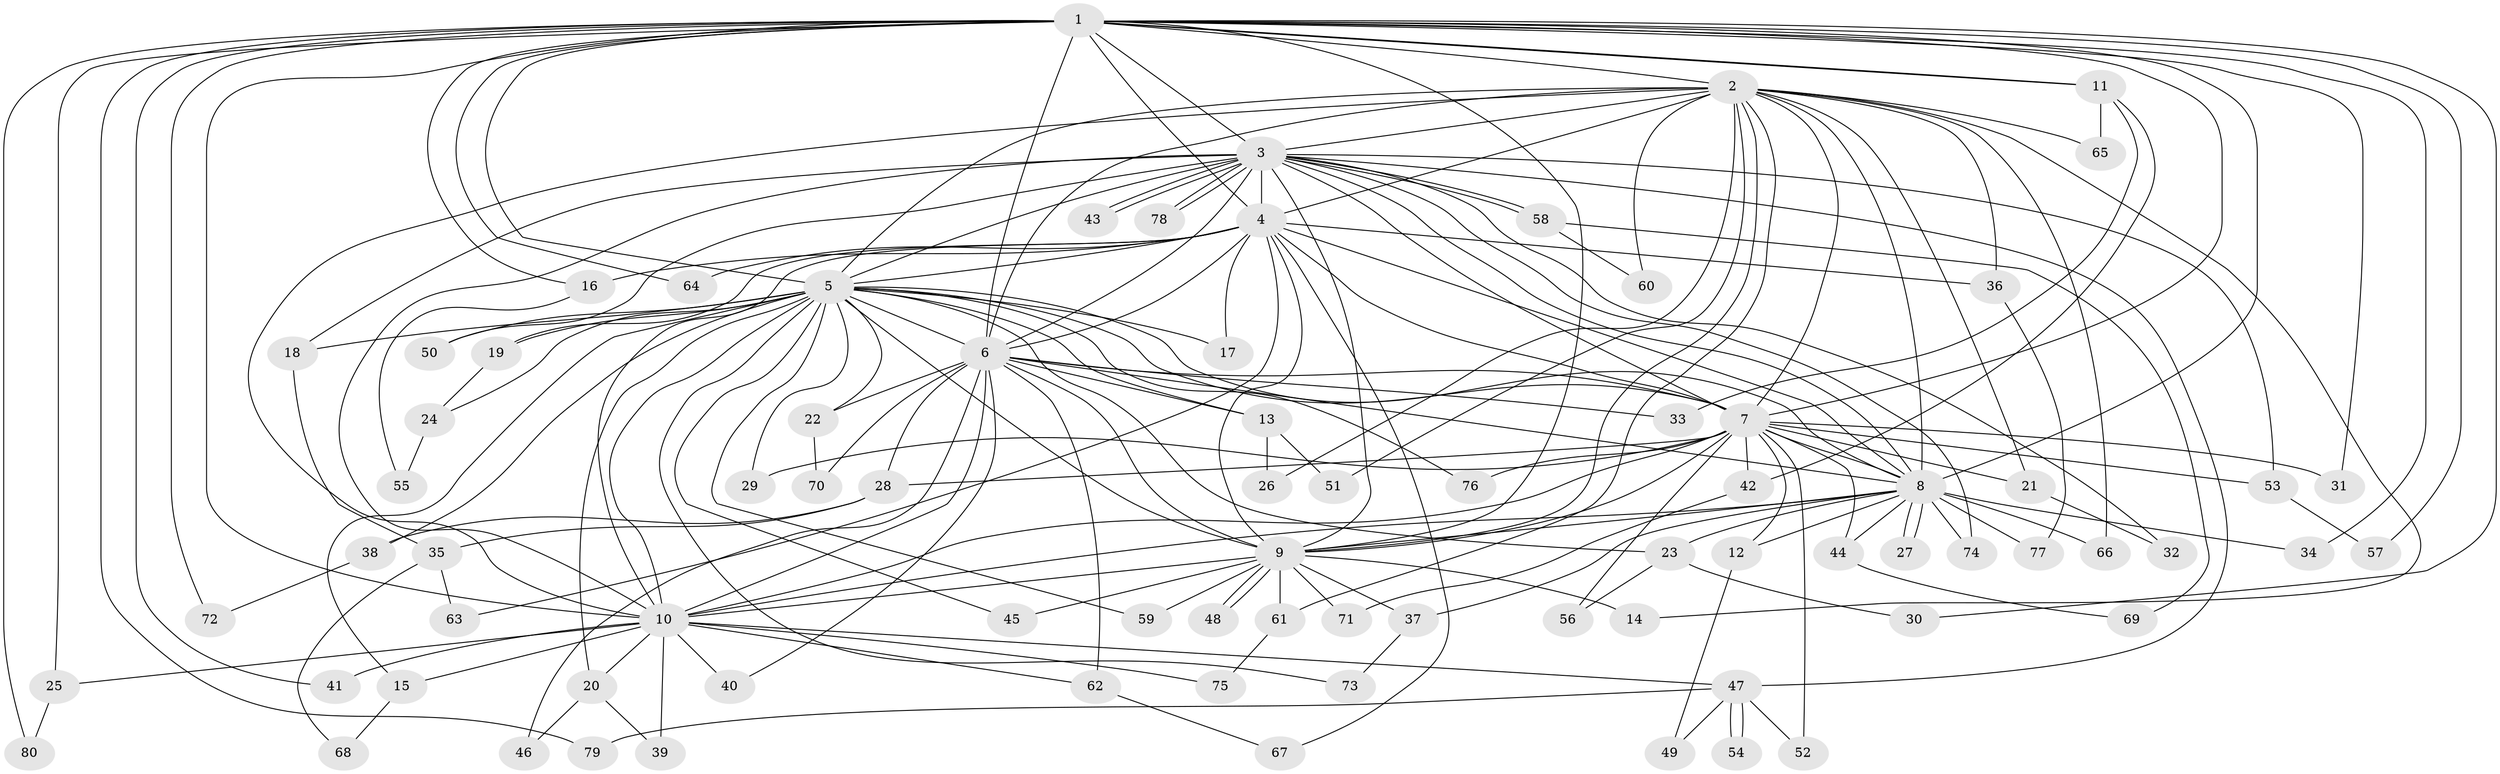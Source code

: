 // Generated by graph-tools (version 1.1) at 2025/13/03/09/25 04:13:47]
// undirected, 80 vertices, 185 edges
graph export_dot {
graph [start="1"]
  node [color=gray90,style=filled];
  1;
  2;
  3;
  4;
  5;
  6;
  7;
  8;
  9;
  10;
  11;
  12;
  13;
  14;
  15;
  16;
  17;
  18;
  19;
  20;
  21;
  22;
  23;
  24;
  25;
  26;
  27;
  28;
  29;
  30;
  31;
  32;
  33;
  34;
  35;
  36;
  37;
  38;
  39;
  40;
  41;
  42;
  43;
  44;
  45;
  46;
  47;
  48;
  49;
  50;
  51;
  52;
  53;
  54;
  55;
  56;
  57;
  58;
  59;
  60;
  61;
  62;
  63;
  64;
  65;
  66;
  67;
  68;
  69;
  70;
  71;
  72;
  73;
  74;
  75;
  76;
  77;
  78;
  79;
  80;
  1 -- 2;
  1 -- 3;
  1 -- 4;
  1 -- 5;
  1 -- 6;
  1 -- 7;
  1 -- 8;
  1 -- 9;
  1 -- 10;
  1 -- 11;
  1 -- 11;
  1 -- 16;
  1 -- 25;
  1 -- 30;
  1 -- 31;
  1 -- 34;
  1 -- 41;
  1 -- 57;
  1 -- 64;
  1 -- 72;
  1 -- 79;
  1 -- 80;
  2 -- 3;
  2 -- 4;
  2 -- 5;
  2 -- 6;
  2 -- 7;
  2 -- 8;
  2 -- 9;
  2 -- 10;
  2 -- 14;
  2 -- 21;
  2 -- 26;
  2 -- 36;
  2 -- 51;
  2 -- 60;
  2 -- 61;
  2 -- 65;
  2 -- 66;
  3 -- 4;
  3 -- 5;
  3 -- 6;
  3 -- 7;
  3 -- 8;
  3 -- 9;
  3 -- 10;
  3 -- 18;
  3 -- 32;
  3 -- 43;
  3 -- 43;
  3 -- 47;
  3 -- 50;
  3 -- 53;
  3 -- 58;
  3 -- 58;
  3 -- 74;
  3 -- 78;
  3 -- 78;
  4 -- 5;
  4 -- 6;
  4 -- 7;
  4 -- 8;
  4 -- 9;
  4 -- 10;
  4 -- 16;
  4 -- 17;
  4 -- 19;
  4 -- 36;
  4 -- 63;
  4 -- 64;
  4 -- 67;
  5 -- 6;
  5 -- 7;
  5 -- 8;
  5 -- 9;
  5 -- 10;
  5 -- 13;
  5 -- 15;
  5 -- 17;
  5 -- 18;
  5 -- 19;
  5 -- 20;
  5 -- 22;
  5 -- 23;
  5 -- 24;
  5 -- 29;
  5 -- 38;
  5 -- 45;
  5 -- 50;
  5 -- 59;
  5 -- 73;
  5 -- 76;
  6 -- 7;
  6 -- 8;
  6 -- 9;
  6 -- 10;
  6 -- 13;
  6 -- 22;
  6 -- 28;
  6 -- 33;
  6 -- 40;
  6 -- 46;
  6 -- 62;
  6 -- 70;
  7 -- 8;
  7 -- 9;
  7 -- 10;
  7 -- 12;
  7 -- 21;
  7 -- 28;
  7 -- 29;
  7 -- 31;
  7 -- 42;
  7 -- 44;
  7 -- 52;
  7 -- 53;
  7 -- 56;
  7 -- 76;
  8 -- 9;
  8 -- 10;
  8 -- 12;
  8 -- 23;
  8 -- 27;
  8 -- 27;
  8 -- 34;
  8 -- 37;
  8 -- 44;
  8 -- 66;
  8 -- 74;
  8 -- 77;
  9 -- 10;
  9 -- 14;
  9 -- 37;
  9 -- 45;
  9 -- 48;
  9 -- 48;
  9 -- 59;
  9 -- 61;
  9 -- 71;
  10 -- 15;
  10 -- 20;
  10 -- 25;
  10 -- 39;
  10 -- 40;
  10 -- 41;
  10 -- 47;
  10 -- 62;
  10 -- 75;
  11 -- 33;
  11 -- 42;
  11 -- 65;
  12 -- 49;
  13 -- 26;
  13 -- 51;
  15 -- 68;
  16 -- 55;
  18 -- 35;
  19 -- 24;
  20 -- 39;
  20 -- 46;
  21 -- 32;
  22 -- 70;
  23 -- 30;
  23 -- 56;
  24 -- 55;
  25 -- 80;
  28 -- 35;
  28 -- 38;
  35 -- 63;
  35 -- 68;
  36 -- 77;
  37 -- 73;
  38 -- 72;
  42 -- 71;
  44 -- 69;
  47 -- 49;
  47 -- 52;
  47 -- 54;
  47 -- 54;
  47 -- 79;
  53 -- 57;
  58 -- 60;
  58 -- 69;
  61 -- 75;
  62 -- 67;
}

